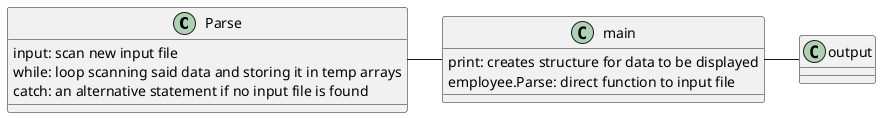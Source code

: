 @startuml

class Parse{
input: scan new input file
while: loop scanning said data and storing it in temp arrays
catch: an alternative statement if no input file is found
}

class main{
print: creates structure for data to be displayed
employee.Parse: direct function to input file
}

Parse - main
main - output


@enduml
